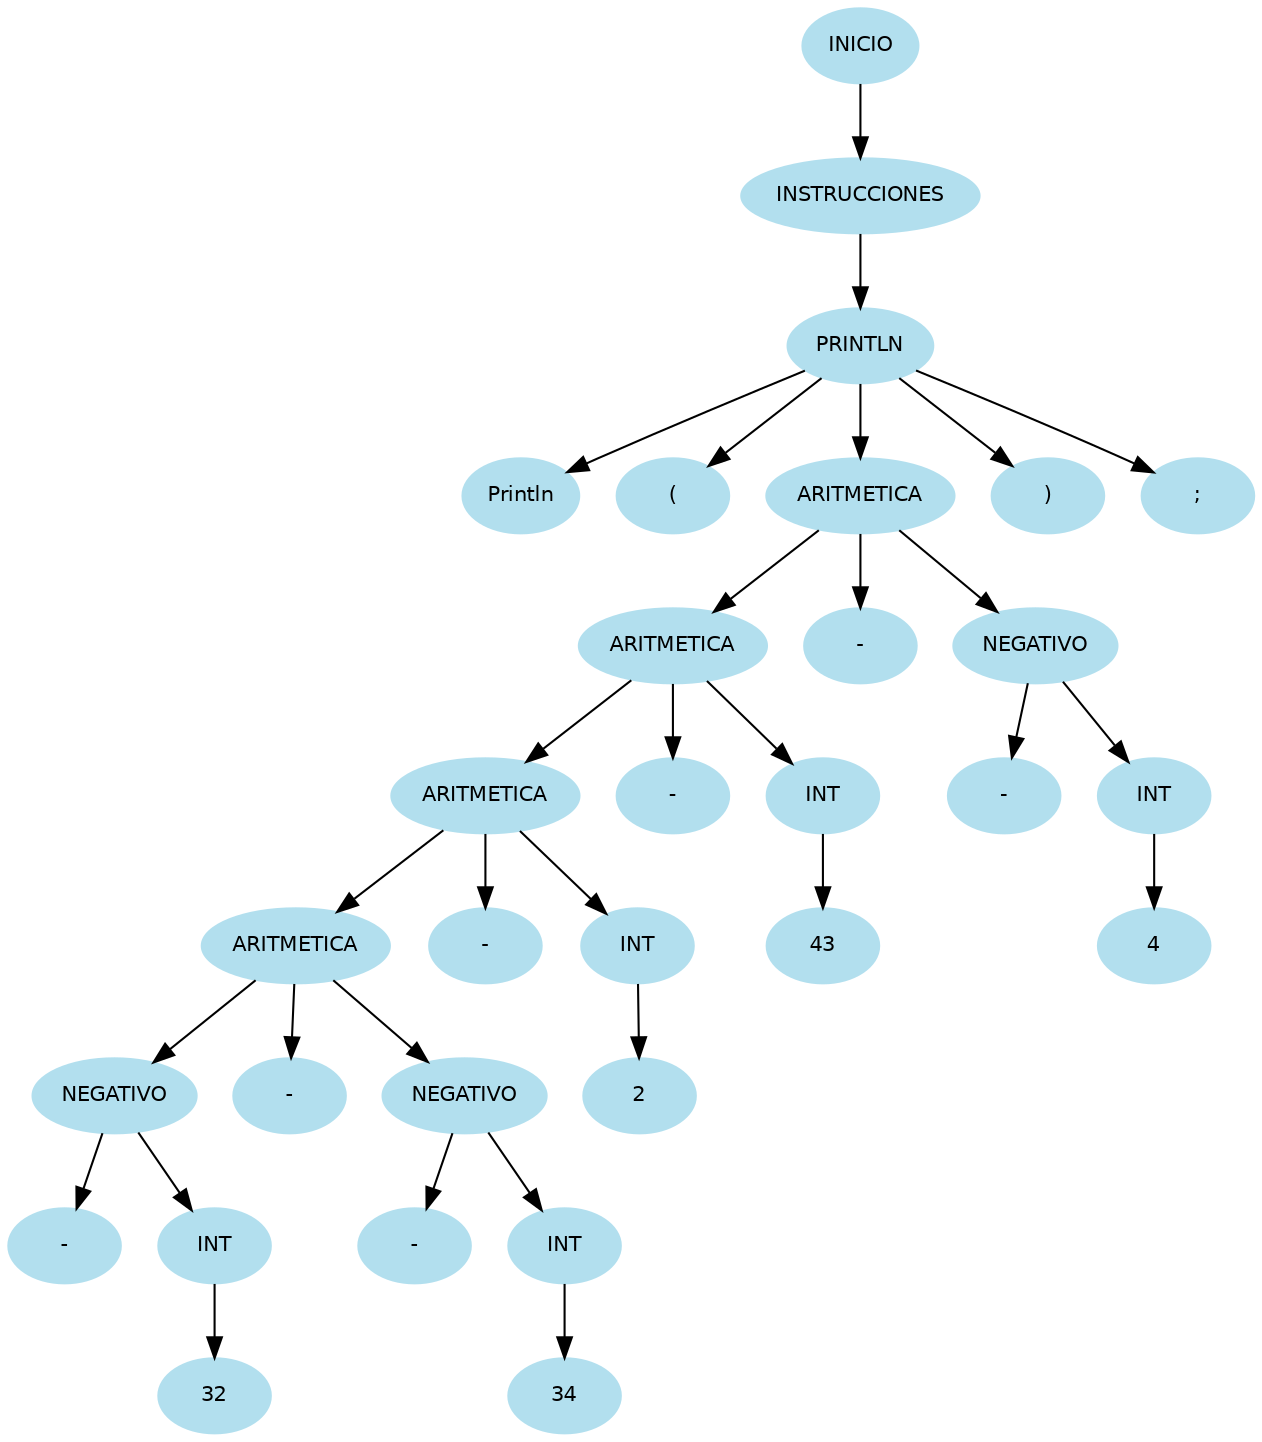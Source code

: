digraph arbolAST{
node [shape=oval, style=filled, color=lightblue2, fontname=Helvetica, fontsize=10];
edge [fontname=Helvetica, fontsize=10];
n0[label="INICIO"];
n1[label="INSTRUCCIONES"];
n0 -> n1;
n2[label="PRINTLN"];
n1 -> n2;
n3[label="Println"];
n2 -> n3;
n4[label="("];
n2 -> n4;
n5[label="ARITMETICA"];
n2 -> n5;
n6[label="ARITMETICA"];
n5 -> n6;
n7[label="ARITMETICA"];
n6 -> n7;
n8[label="ARITMETICA"];
n7 -> n8;
n9[label="NEGATIVO"];
n8 -> n9;
n10[label="-"];
n9 -> n10;
n11[label="INT"];
n9 -> n11;
n12[label="32"];
n11 -> n12;
n13[label="-"];
n8 -> n13;
n14[label="NEGATIVO"];
n8 -> n14;
n15[label="-"];
n14 -> n15;
n16[label="INT"];
n14 -> n16;
n17[label="34"];
n16 -> n17;
n18[label="-"];
n7 -> n18;
n19[label="INT"];
n7 -> n19;
n20[label="2"];
n19 -> n20;
n21[label="-"];
n6 -> n21;
n22[label="INT"];
n6 -> n22;
n23[label="43"];
n22 -> n23;
n24[label="-"];
n5 -> n24;
n25[label="NEGATIVO"];
n5 -> n25;
n26[label="-"];
n25 -> n26;
n27[label="INT"];
n25 -> n27;
n28[label="4"];
n27 -> n28;
n29[label=")"];
n2 -> n29;
n30[label=";"];
n2 -> n30;
}